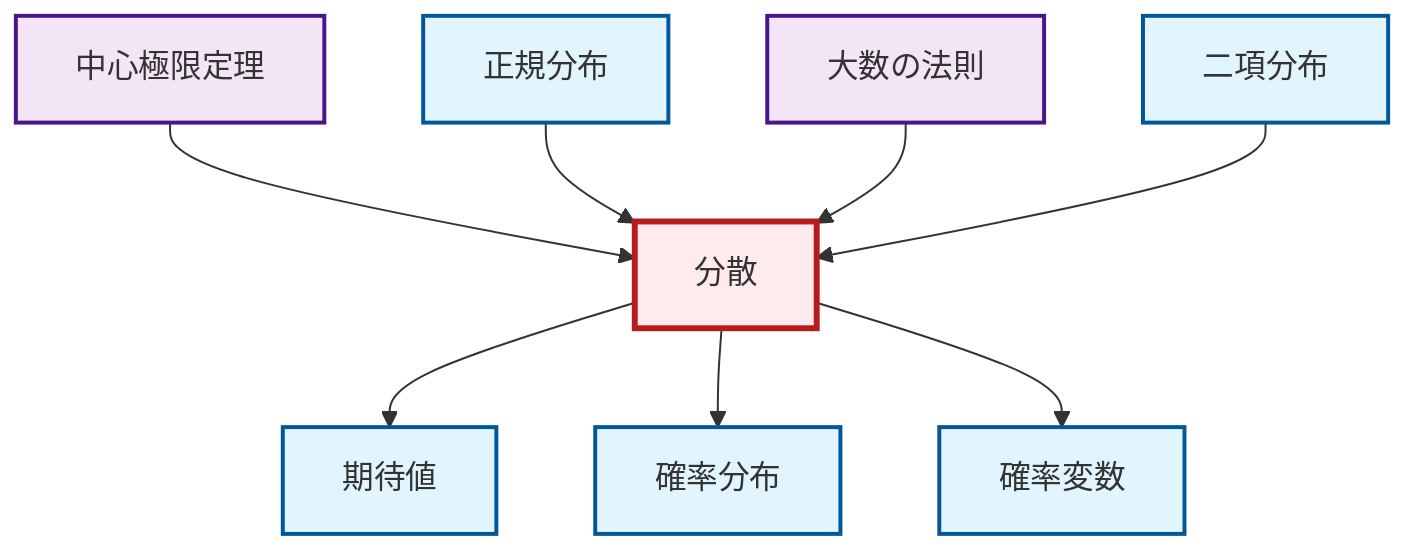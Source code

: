 graph TD
    classDef definition fill:#e1f5fe,stroke:#01579b,stroke-width:2px
    classDef theorem fill:#f3e5f5,stroke:#4a148c,stroke-width:2px
    classDef axiom fill:#fff3e0,stroke:#e65100,stroke-width:2px
    classDef example fill:#e8f5e9,stroke:#1b5e20,stroke-width:2px
    classDef current fill:#ffebee,stroke:#b71c1c,stroke-width:3px
    def-binomial-distribution["二項分布"]:::definition
    thm-law-of-large-numbers["大数の法則"]:::theorem
    def-probability-distribution["確率分布"]:::definition
    thm-central-limit["中心極限定理"]:::theorem
    def-random-variable["確率変数"]:::definition
    def-normal-distribution["正規分布"]:::definition
    def-expectation["期待値"]:::definition
    def-variance["分散"]:::definition
    thm-central-limit --> def-variance
    def-variance --> def-expectation
    def-normal-distribution --> def-variance
    thm-law-of-large-numbers --> def-variance
    def-variance --> def-probability-distribution
    def-variance --> def-random-variable
    def-binomial-distribution --> def-variance
    class def-variance current